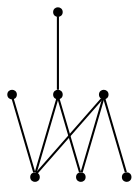graph {
  node [shape=point,comment="{\"directed\":false,\"doi\":\"10.1007/978-3-030-04414-5_21\",\"figure\":\"1 (1)\"}"]

  v0 [pos="300.89687928640114,439.9003235593758"]
  v1 [pos="300.89687928640114,326.0670050845372"]
  v2 [pos="357.8122171513556,326.0670050845372"]
  v3 [pos="243.9815811642077,326.06700508453724"]
  v4 [pos="243.9815811642077,439.9003235593758"]
  v5 [pos="187.064172701402,326.0670050845372"]
  v6 [pos="187.064172701402,439.9003235593758"]

  v0 -- v1 [id="-1",pos="300.89687928640114,439.9003235593758 300.89687928640114,326.0670050845372 300.89687928640114,326.0670050845372 300.89687928640114,326.0670050845372"]
  v6 -- v2 [id="-2",pos="187.064172701402,439.9003235593758 357.8122171513556,326.0670050845372 357.8122171513556,326.0670050845372 357.8122171513556,326.0670050845372"]
  v6 -- v1 [id="-3",pos="187.064172701402,439.9003235593758 300.89687928640114,326.0670050845372 300.89687928640114,326.0670050845372 300.89687928640114,326.0670050845372"]
  v5 -- v6 [id="-4",pos="187.064172701402,326.0670050845372 187.064172701402,439.9003235593758 187.064172701402,439.9003235593758 187.064172701402,439.9003235593758"]
  v4 -- v1 [id="-5",pos="243.9815811642077,439.9003235593758 300.89687928640114,326.0670050845372 300.89687928640114,326.0670050845372 300.89687928640114,326.0670050845372"]
  v0 -- v3 [id="-6",pos="300.89687928640114,439.9003235593758 243.9815811642077,326.06700508453724 243.9815811642077,326.06700508453724 243.9815811642077,326.06700508453724"]
  v0 -- v2 [id="-7",pos="300.89687928640114,439.9003235593758 357.8122171513556,326.0670050845372 357.8122171513556,326.0670050845372 357.8122171513556,326.0670050845372"]
}